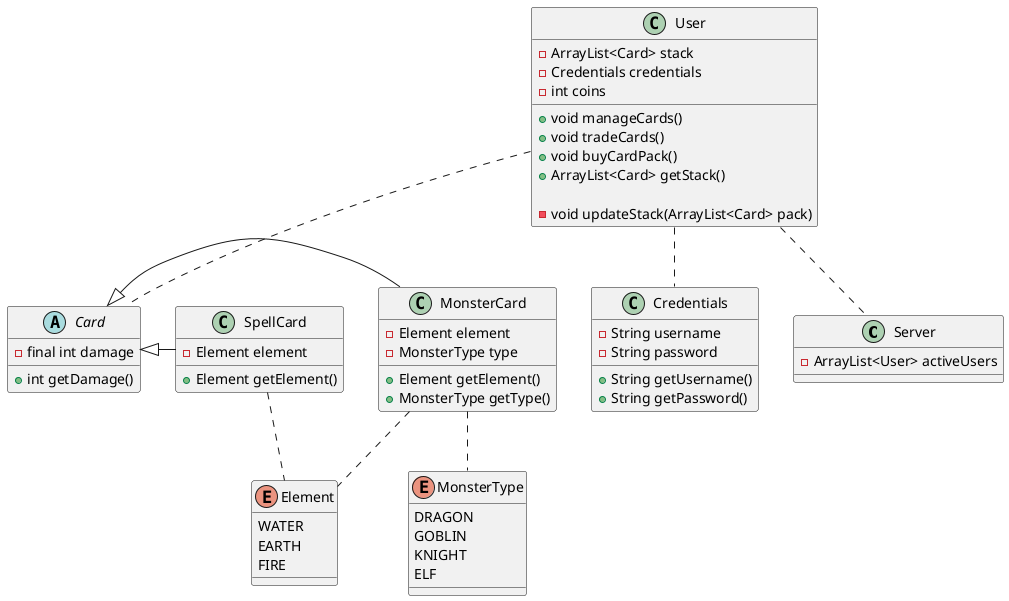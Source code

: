 @startuml

class Server {
       - ArrayList<User> activeUsers
}

class User {
        - ArrayList<Card> stack
        - Credentials credentials
        - int coins

        + void manageCards()
        + void tradeCards()
        + void buyCardPack()
        + ArrayList<Card> getStack()

        - void updateStack(ArrayList<Card> pack)
}

abstract class Card {
        - final int damage

        + int getDamage()
}

class Credentials {
        - String username
        - String password

        + String getUsername()
        + String getPassword()
}

User .. Card
User .. Credentials
User .. Server

enum MonsterType {
        DRAGON
        GOBLIN
        KNIGHT
        ELF
}
enum Element {
        WATER
        EARTH
        FIRE
}

class MonsterCard {
        - Element element
        - MonsterType type

        + Element getElement()
        + MonsterType getType()
}
class SpellCard {
        - Element element

        + Element getElement()
}

Card <|- MonsterCard
Card <|- SpellCard

MonsterCard .. MonsterType
MonsterCard .. Element

SpellCard .. Element

@enduml
